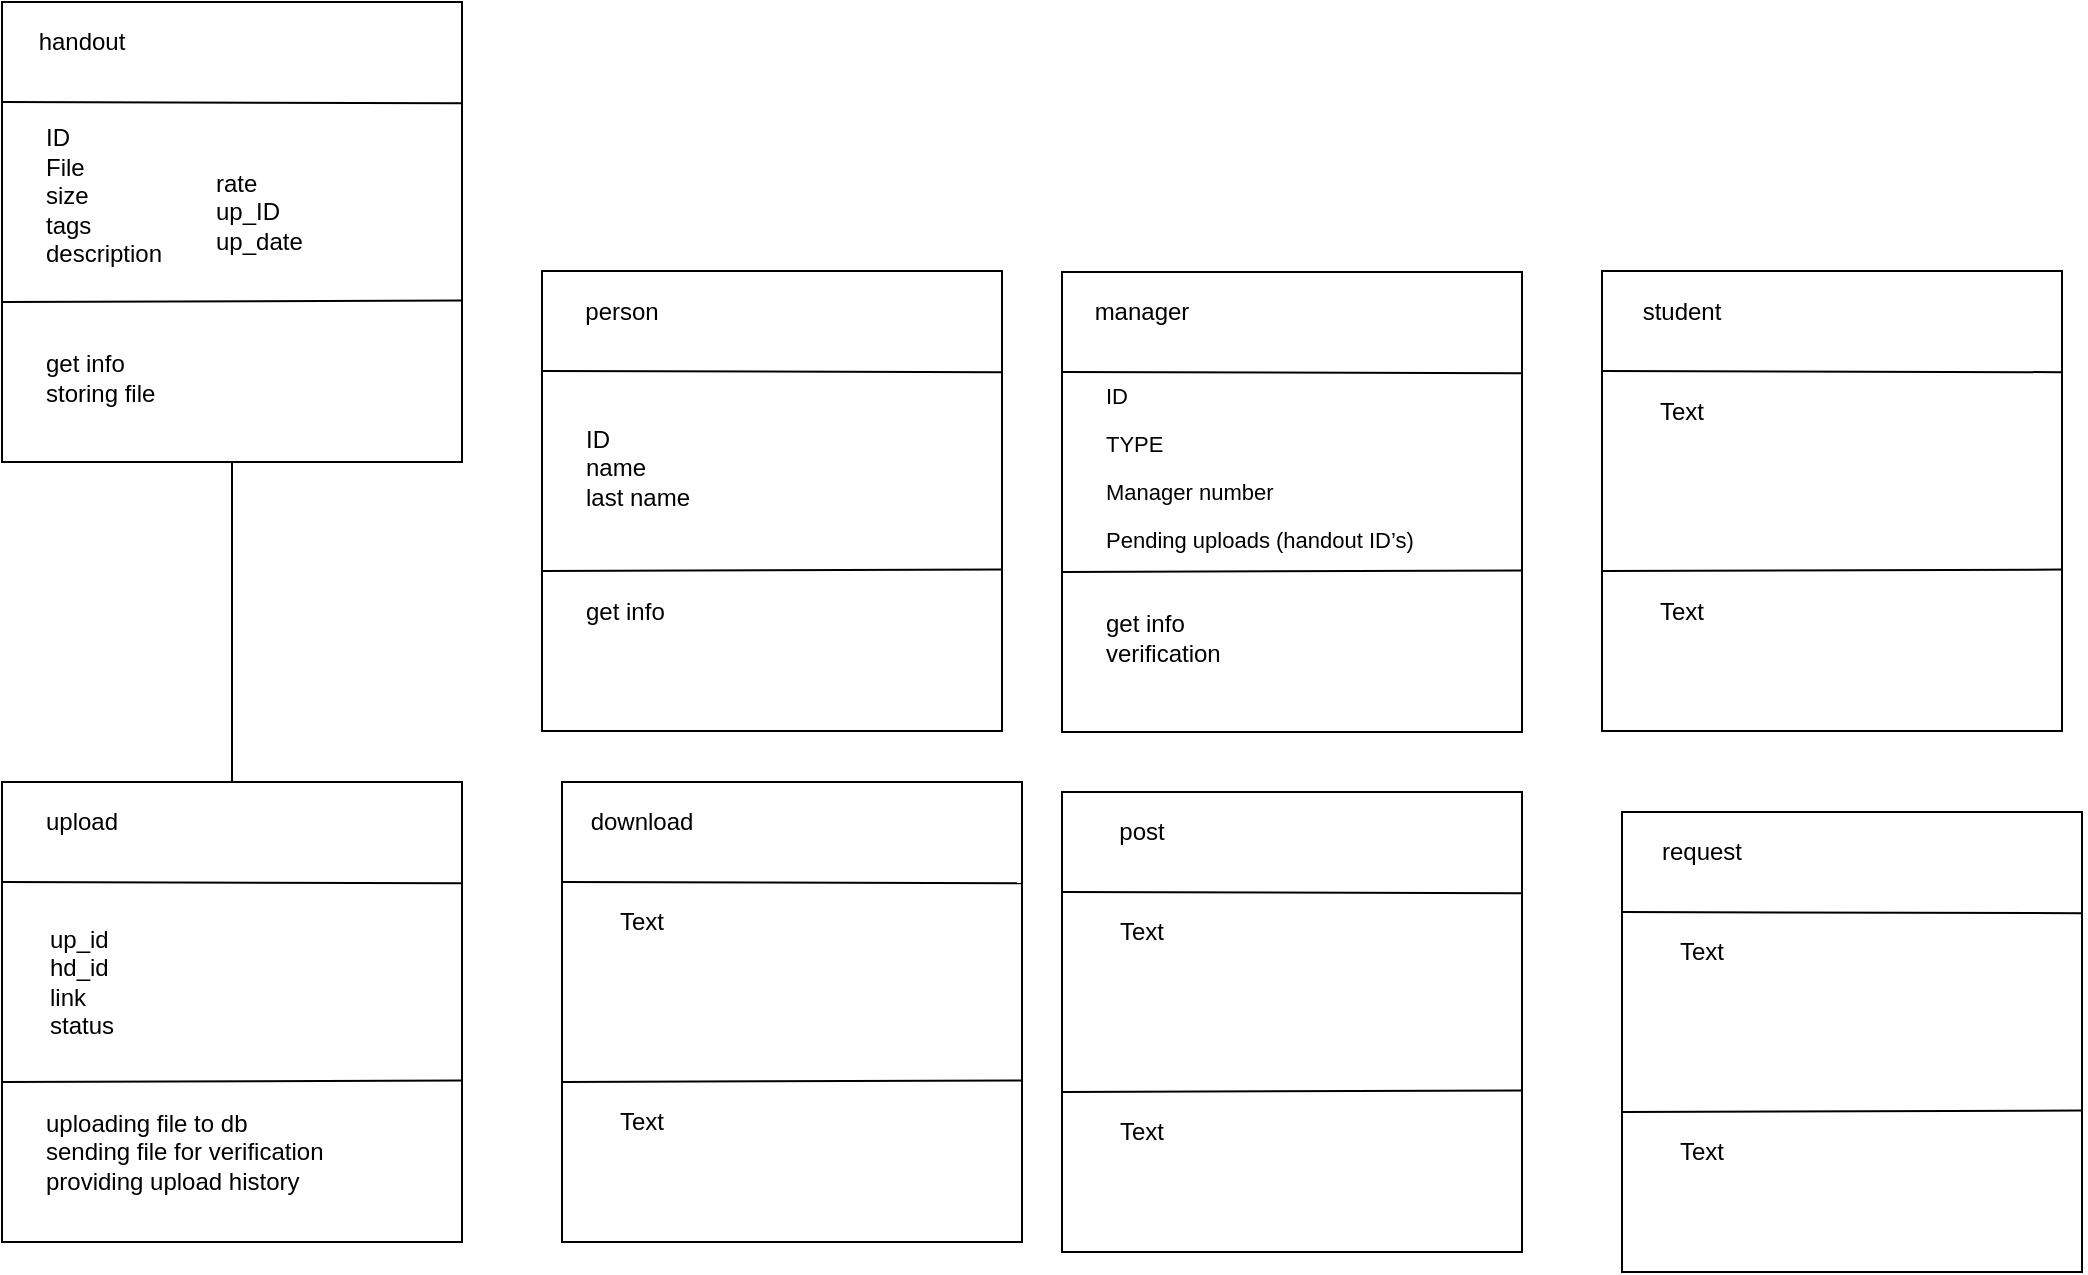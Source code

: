 <mxfile version="10.6.5" type="github"><diagram id="x0Y6FwCum36_pFBedUu7" name="Page-1"><mxGraphModel dx="1080" dy="1545" grid="1" gridSize="10" guides="1" tooltips="1" connect="1" arrows="1" fold="1" page="1" pageScale="1" pageWidth="1400" pageHeight="850" math="0" shadow="0"><root><mxCell id="0"/><mxCell id="1" parent="0"/><mxCell id="NPQ8uy8gYID_hzOmiEO4-10" value="" style="whiteSpace=wrap;html=1;aspect=fixed;" vertex="1" parent="1"><mxGeometry x="280" y="140" width="230" height="230" as="geometry"/></mxCell><mxCell id="NPQ8uy8gYID_hzOmiEO4-13" value="" style="endArrow=none;html=1;entryX=1.001;entryY=0.649;entryDx=0;entryDy=0;exitX=0;exitY=0.25;exitDx=0;exitDy=0;entryPerimeter=0;" edge="1" parent="1" target="NPQ8uy8gYID_hzOmiEO4-10"><mxGeometry width="50" height="50" relative="1" as="geometry"><mxPoint x="280" y="290" as="sourcePoint"/><mxPoint x="490" y="290" as="targetPoint"/></mxGeometry></mxCell><mxCell id="NPQ8uy8gYID_hzOmiEO4-14" value="" style="endArrow=none;html=1;entryX=1.001;entryY=0.22;entryDx=0;entryDy=0;exitX=0;exitY=0.25;exitDx=0;exitDy=0;entryPerimeter=0;" edge="1" parent="1" target="NPQ8uy8gYID_hzOmiEO4-10"><mxGeometry width="50" height="50" relative="1" as="geometry"><mxPoint x="280" y="190" as="sourcePoint"/><mxPoint x="490" y="190" as="targetPoint"/></mxGeometry></mxCell><mxCell id="NPQ8uy8gYID_hzOmiEO4-42" value="download" style="text;html=1;strokeColor=none;fillColor=none;align=center;verticalAlign=middle;whiteSpace=wrap;rounded=0;" vertex="1" parent="1"><mxGeometry x="300" y="150" width="40" height="20" as="geometry"/></mxCell><mxCell id="NPQ8uy8gYID_hzOmiEO4-43" value="Text" style="text;html=1;strokeColor=none;fillColor=none;align=center;verticalAlign=middle;whiteSpace=wrap;rounded=0;" vertex="1" parent="1"><mxGeometry x="300" y="200" width="40" height="20" as="geometry"/></mxCell><mxCell id="NPQ8uy8gYID_hzOmiEO4-44" value="Text" style="text;html=1;strokeColor=none;fillColor=none;align=center;verticalAlign=middle;whiteSpace=wrap;rounded=0;" vertex="1" parent="1"><mxGeometry x="300" y="300" width="40" height="20" as="geometry"/></mxCell><mxCell id="NPQ8uy8gYID_hzOmiEO4-45" value="" style="whiteSpace=wrap;html=1;aspect=fixed;" vertex="1" parent="1"><mxGeometry y="140" width="230" height="230" as="geometry"/></mxCell><mxCell id="NPQ8uy8gYID_hzOmiEO4-46" value="" style="endArrow=none;html=1;entryX=1.001;entryY=0.649;entryDx=0;entryDy=0;exitX=0;exitY=0.25;exitDx=0;exitDy=0;entryPerimeter=0;" edge="1" target="NPQ8uy8gYID_hzOmiEO4-45" parent="1"><mxGeometry width="50" height="50" relative="1" as="geometry"><mxPoint y="290" as="sourcePoint"/><mxPoint x="210" y="290" as="targetPoint"/></mxGeometry></mxCell><mxCell id="NPQ8uy8gYID_hzOmiEO4-47" value="" style="endArrow=none;html=1;entryX=1.001;entryY=0.22;entryDx=0;entryDy=0;exitX=0;exitY=0.25;exitDx=0;exitDy=0;entryPerimeter=0;" edge="1" target="NPQ8uy8gYID_hzOmiEO4-45" parent="1"><mxGeometry width="50" height="50" relative="1" as="geometry"><mxPoint y="190" as="sourcePoint"/><mxPoint x="210" y="190" as="targetPoint"/></mxGeometry></mxCell><mxCell id="NPQ8uy8gYID_hzOmiEO4-48" value="upload" style="text;html=1;strokeColor=none;fillColor=none;align=center;verticalAlign=middle;whiteSpace=wrap;rounded=0;" vertex="1" parent="1"><mxGeometry x="20" y="150" width="40" height="20" as="geometry"/></mxCell><mxCell id="NPQ8uy8gYID_hzOmiEO4-49" value="&lt;div style=&quot;text-align: left&quot;&gt;&lt;span&gt;up_id&lt;/span&gt;&lt;/div&gt;&lt;div style=&quot;text-align: left&quot;&gt;&lt;span&gt;hd_id&lt;/span&gt;&lt;/div&gt;&lt;div style=&quot;text-align: left&quot;&gt;&lt;span&gt;link&lt;/span&gt;&lt;/div&gt;&lt;div style=&quot;text-align: left&quot;&gt;&lt;span&gt;status&lt;/span&gt;&lt;/div&gt;" style="text;html=1;strokeColor=none;fillColor=none;align=center;verticalAlign=middle;whiteSpace=wrap;rounded=0;" vertex="1" parent="1"><mxGeometry x="20" y="200" width="40" height="80" as="geometry"/></mxCell><mxCell id="NPQ8uy8gYID_hzOmiEO4-50" value="uploading file to db&lt;br&gt;sending file for verification&amp;nbsp;&lt;br&gt;providing upload history&amp;nbsp;&lt;br&gt;" style="text;html=1;strokeColor=none;fillColor=none;align=left;verticalAlign=middle;whiteSpace=wrap;rounded=0;" vertex="1" parent="1"><mxGeometry x="20" y="300" width="190" height="50" as="geometry"/></mxCell><mxCell id="NPQ8uy8gYID_hzOmiEO4-51" value="" style="whiteSpace=wrap;html=1;aspect=fixed;" vertex="1" parent="1"><mxGeometry x="270" y="-115.5" width="230" height="230" as="geometry"/></mxCell><mxCell id="NPQ8uy8gYID_hzOmiEO4-52" value="" style="endArrow=none;html=1;entryX=1.001;entryY=0.649;entryDx=0;entryDy=0;exitX=0;exitY=0.25;exitDx=0;exitDy=0;entryPerimeter=0;" edge="1" target="NPQ8uy8gYID_hzOmiEO4-51" parent="1"><mxGeometry width="50" height="50" relative="1" as="geometry"><mxPoint x="270" y="34.5" as="sourcePoint"/><mxPoint x="480" y="34.5" as="targetPoint"/></mxGeometry></mxCell><mxCell id="NPQ8uy8gYID_hzOmiEO4-53" value="" style="endArrow=none;html=1;entryX=1.001;entryY=0.22;entryDx=0;entryDy=0;exitX=0;exitY=0.25;exitDx=0;exitDy=0;entryPerimeter=0;" edge="1" target="NPQ8uy8gYID_hzOmiEO4-51" parent="1"><mxGeometry width="50" height="50" relative="1" as="geometry"><mxPoint x="270" y="-65.5" as="sourcePoint"/><mxPoint x="480" y="-65.5" as="targetPoint"/></mxGeometry></mxCell><mxCell id="NPQ8uy8gYID_hzOmiEO4-54" value="person" style="text;html=1;strokeColor=none;fillColor=none;align=center;verticalAlign=middle;whiteSpace=wrap;rounded=0;" vertex="1" parent="1"><mxGeometry x="290" y="-105.5" width="40" height="20" as="geometry"/></mxCell><mxCell id="NPQ8uy8gYID_hzOmiEO4-55" value="ID&lt;br&gt;name&amp;nbsp;&lt;br&gt;last name&lt;br&gt;" style="text;html=1;strokeColor=none;fillColor=none;align=left;verticalAlign=middle;whiteSpace=wrap;rounded=0;" vertex="1" parent="1"><mxGeometry x="290" y="-55" width="70" height="75" as="geometry"/></mxCell><mxCell id="NPQ8uy8gYID_hzOmiEO4-56" value="get info&amp;nbsp;" style="text;html=1;strokeColor=none;fillColor=none;align=left;verticalAlign=middle;whiteSpace=wrap;rounded=0;" vertex="1" parent="1"><mxGeometry x="290" y="45" width="90" height="20" as="geometry"/></mxCell><mxCell id="NPQ8uy8gYID_hzOmiEO4-57" value="" style="whiteSpace=wrap;html=1;aspect=fixed;" vertex="1" parent="1"><mxGeometry y="-250" width="230" height="230" as="geometry"/></mxCell><mxCell id="NPQ8uy8gYID_hzOmiEO4-58" value="" style="endArrow=none;html=1;entryX=1.001;entryY=0.649;entryDx=0;entryDy=0;exitX=0;exitY=0.25;exitDx=0;exitDy=0;entryPerimeter=0;" edge="1" target="NPQ8uy8gYID_hzOmiEO4-57" parent="1"><mxGeometry width="50" height="50" relative="1" as="geometry"><mxPoint y="-100" as="sourcePoint"/><mxPoint x="210" y="-100" as="targetPoint"/></mxGeometry></mxCell><mxCell id="NPQ8uy8gYID_hzOmiEO4-59" value="" style="endArrow=none;html=1;entryX=1.001;entryY=0.22;entryDx=0;entryDy=0;exitX=0;exitY=0.25;exitDx=0;exitDy=0;entryPerimeter=0;" edge="1" target="NPQ8uy8gYID_hzOmiEO4-57" parent="1"><mxGeometry width="50" height="50" relative="1" as="geometry"><mxPoint y="-200" as="sourcePoint"/><mxPoint x="210" y="-200" as="targetPoint"/></mxGeometry></mxCell><mxCell id="NPQ8uy8gYID_hzOmiEO4-60" value="handout" style="text;html=1;strokeColor=none;fillColor=none;align=center;verticalAlign=middle;whiteSpace=wrap;rounded=0;" vertex="1" parent="1"><mxGeometry x="20" y="-240" width="40" height="20" as="geometry"/></mxCell><mxCell id="NPQ8uy8gYID_hzOmiEO4-61" value="ID&amp;nbsp;&lt;br&gt;File&amp;nbsp;&lt;br&gt;size&amp;nbsp;&lt;br&gt;tags&amp;nbsp;&lt;br&gt;description&lt;br&gt;&lt;br&gt;" style="text;html=1;strokeColor=none;fillColor=none;align=left;verticalAlign=middle;whiteSpace=wrap;rounded=0;" vertex="1" parent="1"><mxGeometry x="20" y="-189.5" width="40" height="86" as="geometry"/></mxCell><mxCell id="NPQ8uy8gYID_hzOmiEO4-62" value="get info&lt;br&gt;storing file&amp;nbsp;&lt;br&gt;" style="text;html=1;strokeColor=none;fillColor=none;align=left;verticalAlign=middle;whiteSpace=wrap;rounded=0;" vertex="1" parent="1"><mxGeometry x="20" y="-89.5" width="100" height="55" as="geometry"/></mxCell><mxCell id="NPQ8uy8gYID_hzOmiEO4-63" value="" style="whiteSpace=wrap;html=1;aspect=fixed;" vertex="1" parent="1"><mxGeometry x="530" y="-115" width="230" height="230" as="geometry"/></mxCell><mxCell id="NPQ8uy8gYID_hzOmiEO4-64" value="" style="endArrow=none;html=1;entryX=1.001;entryY=0.649;entryDx=0;entryDy=0;exitX=0;exitY=0.25;exitDx=0;exitDy=0;entryPerimeter=0;" edge="1" target="NPQ8uy8gYID_hzOmiEO4-63" parent="1"><mxGeometry width="50" height="50" relative="1" as="geometry"><mxPoint x="530" y="35" as="sourcePoint"/><mxPoint x="740" y="35" as="targetPoint"/></mxGeometry></mxCell><mxCell id="NPQ8uy8gYID_hzOmiEO4-65" value="" style="endArrow=none;html=1;entryX=1.001;entryY=0.22;entryDx=0;entryDy=0;exitX=0;exitY=0.25;exitDx=0;exitDy=0;entryPerimeter=0;" edge="1" target="NPQ8uy8gYID_hzOmiEO4-63" parent="1"><mxGeometry width="50" height="50" relative="1" as="geometry"><mxPoint x="530" y="-65" as="sourcePoint"/><mxPoint x="740" y="-65" as="targetPoint"/></mxGeometry></mxCell><mxCell id="NPQ8uy8gYID_hzOmiEO4-66" value="manager" style="text;html=1;strokeColor=none;fillColor=none;align=center;verticalAlign=middle;whiteSpace=wrap;rounded=0;" vertex="1" parent="1"><mxGeometry x="550" y="-105" width="40" height="20" as="geometry"/></mxCell><mxCell id="NPQ8uy8gYID_hzOmiEO4-67" value="&lt;p style=&quot;font-size: 11px;&quot;&gt;ID&lt;/p&gt;&lt;p style=&quot;font-size: 11px;&quot;&gt;&lt;span style=&quot;font-size: 11px;&quot;&gt;TYPE&lt;/span&gt;&lt;/p&gt;&lt;p style=&quot;font-size: 11px;&quot;&gt;Manager number&lt;/p&gt;&lt;p style=&quot;font-size: 11px;&quot;&gt;&lt;span style=&quot;font-size: 11px;&quot;&gt;Pending uploads (handout ID’s)&lt;/span&gt;&lt;/p&gt;" style="text;html=1;strokeColor=none;fillColor=none;align=left;verticalAlign=middle;whiteSpace=wrap;rounded=0;fontSize=11;" vertex="1" parent="1"><mxGeometry x="550" y="-55" width="180" height="75" as="geometry"/></mxCell><mxCell id="NPQ8uy8gYID_hzOmiEO4-68" value="get info&lt;br&gt;verification&amp;nbsp;&amp;nbsp;" style="text;html=1;strokeColor=none;fillColor=none;align=left;verticalAlign=middle;whiteSpace=wrap;rounded=0;" vertex="1" parent="1"><mxGeometry x="550" y="45" width="150" height="45" as="geometry"/></mxCell><mxCell id="NPQ8uy8gYID_hzOmiEO4-71" value="" style="whiteSpace=wrap;html=1;aspect=fixed;" vertex="1" parent="1"><mxGeometry x="800" y="-115.5" width="230" height="230" as="geometry"/></mxCell><mxCell id="NPQ8uy8gYID_hzOmiEO4-72" value="" style="endArrow=none;html=1;entryX=1.001;entryY=0.649;entryDx=0;entryDy=0;exitX=0;exitY=0.25;exitDx=0;exitDy=0;entryPerimeter=0;" edge="1" target="NPQ8uy8gYID_hzOmiEO4-71" parent="1"><mxGeometry width="50" height="50" relative="1" as="geometry"><mxPoint x="800" y="34.5" as="sourcePoint"/><mxPoint x="1010" y="34.5" as="targetPoint"/></mxGeometry></mxCell><mxCell id="NPQ8uy8gYID_hzOmiEO4-73" value="" style="endArrow=none;html=1;entryX=1.001;entryY=0.22;entryDx=0;entryDy=0;exitX=0;exitY=0.25;exitDx=0;exitDy=0;entryPerimeter=0;" edge="1" target="NPQ8uy8gYID_hzOmiEO4-71" parent="1"><mxGeometry width="50" height="50" relative="1" as="geometry"><mxPoint x="800" y="-65.5" as="sourcePoint"/><mxPoint x="1010" y="-65.5" as="targetPoint"/></mxGeometry></mxCell><mxCell id="NPQ8uy8gYID_hzOmiEO4-74" value="student" style="text;html=1;strokeColor=none;fillColor=none;align=center;verticalAlign=middle;whiteSpace=wrap;rounded=0;" vertex="1" parent="1"><mxGeometry x="820" y="-105.5" width="40" height="20" as="geometry"/></mxCell><mxCell id="NPQ8uy8gYID_hzOmiEO4-75" value="Text" style="text;html=1;strokeColor=none;fillColor=none;align=center;verticalAlign=middle;whiteSpace=wrap;rounded=0;" vertex="1" parent="1"><mxGeometry x="820" y="-55.5" width="40" height="20" as="geometry"/></mxCell><mxCell id="NPQ8uy8gYID_hzOmiEO4-76" value="Text" style="text;html=1;strokeColor=none;fillColor=none;align=center;verticalAlign=middle;whiteSpace=wrap;rounded=0;" vertex="1" parent="1"><mxGeometry x="820" y="44.5" width="40" height="20" as="geometry"/></mxCell><mxCell id="NPQ8uy8gYID_hzOmiEO4-77" value="" style="whiteSpace=wrap;html=1;aspect=fixed;" vertex="1" parent="1"><mxGeometry x="530" y="145" width="230" height="230" as="geometry"/></mxCell><mxCell id="NPQ8uy8gYID_hzOmiEO4-78" value="" style="endArrow=none;html=1;entryX=1.001;entryY=0.649;entryDx=0;entryDy=0;exitX=0;exitY=0.25;exitDx=0;exitDy=0;entryPerimeter=0;" edge="1" target="NPQ8uy8gYID_hzOmiEO4-77" parent="1"><mxGeometry width="50" height="50" relative="1" as="geometry"><mxPoint x="530.0" y="295" as="sourcePoint"/><mxPoint x="740" y="295" as="targetPoint"/></mxGeometry></mxCell><mxCell id="NPQ8uy8gYID_hzOmiEO4-79" value="" style="endArrow=none;html=1;entryX=1.001;entryY=0.22;entryDx=0;entryDy=0;exitX=0;exitY=0.25;exitDx=0;exitDy=0;entryPerimeter=0;" edge="1" target="NPQ8uy8gYID_hzOmiEO4-77" parent="1"><mxGeometry width="50" height="50" relative="1" as="geometry"><mxPoint x="530.0" y="195" as="sourcePoint"/><mxPoint x="740" y="195" as="targetPoint"/></mxGeometry></mxCell><mxCell id="NPQ8uy8gYID_hzOmiEO4-80" value="post" style="text;html=1;strokeColor=none;fillColor=none;align=center;verticalAlign=middle;whiteSpace=wrap;rounded=0;" vertex="1" parent="1"><mxGeometry x="550" y="155" width="40" height="20" as="geometry"/></mxCell><mxCell id="NPQ8uy8gYID_hzOmiEO4-81" value="Text" style="text;html=1;strokeColor=none;fillColor=none;align=center;verticalAlign=middle;whiteSpace=wrap;rounded=0;" vertex="1" parent="1"><mxGeometry x="550" y="205" width="40" height="20" as="geometry"/></mxCell><mxCell id="NPQ8uy8gYID_hzOmiEO4-82" value="Text" style="text;html=1;strokeColor=none;fillColor=none;align=center;verticalAlign=middle;whiteSpace=wrap;rounded=0;" vertex="1" parent="1"><mxGeometry x="550" y="305" width="40" height="20" as="geometry"/></mxCell><mxCell id="NPQ8uy8gYID_hzOmiEO4-88" value="" style="whiteSpace=wrap;html=1;aspect=fixed;" vertex="1" parent="1"><mxGeometry x="810" y="155" width="230" height="230" as="geometry"/></mxCell><mxCell id="NPQ8uy8gYID_hzOmiEO4-89" value="" style="endArrow=none;html=1;entryX=1.001;entryY=0.649;entryDx=0;entryDy=0;exitX=0;exitY=0.25;exitDx=0;exitDy=0;entryPerimeter=0;" edge="1" target="NPQ8uy8gYID_hzOmiEO4-88" parent="1"><mxGeometry width="50" height="50" relative="1" as="geometry"><mxPoint x="810" y="305.0" as="sourcePoint"/><mxPoint x="1020" y="305" as="targetPoint"/></mxGeometry></mxCell><mxCell id="NPQ8uy8gYID_hzOmiEO4-90" value="" style="endArrow=none;html=1;entryX=1.001;entryY=0.22;entryDx=0;entryDy=0;exitX=0;exitY=0.25;exitDx=0;exitDy=0;entryPerimeter=0;" edge="1" target="NPQ8uy8gYID_hzOmiEO4-88" parent="1"><mxGeometry width="50" height="50" relative="1" as="geometry"><mxPoint x="810" y="205.0" as="sourcePoint"/><mxPoint x="1020" y="205" as="targetPoint"/></mxGeometry></mxCell><mxCell id="NPQ8uy8gYID_hzOmiEO4-91" value="request" style="text;html=1;strokeColor=none;fillColor=none;align=center;verticalAlign=middle;whiteSpace=wrap;rounded=0;" vertex="1" parent="1"><mxGeometry x="830" y="165" width="40" height="20" as="geometry"/></mxCell><mxCell id="NPQ8uy8gYID_hzOmiEO4-92" value="Text" style="text;html=1;strokeColor=none;fillColor=none;align=center;verticalAlign=middle;whiteSpace=wrap;rounded=0;" vertex="1" parent="1"><mxGeometry x="830" y="215" width="40" height="20" as="geometry"/></mxCell><mxCell id="NPQ8uy8gYID_hzOmiEO4-93" value="Text" style="text;html=1;strokeColor=none;fillColor=none;align=center;verticalAlign=middle;whiteSpace=wrap;rounded=0;" vertex="1" parent="1"><mxGeometry x="830" y="315" width="40" height="20" as="geometry"/></mxCell><mxCell id="NPQ8uy8gYID_hzOmiEO4-94" value="rate&lt;br&gt;up_ID&lt;br&gt;up_date&amp;nbsp;&lt;br&gt;" style="text;html=1;strokeColor=none;fillColor=none;align=left;verticalAlign=middle;whiteSpace=wrap;rounded=0;" vertex="1" parent="1"><mxGeometry x="105" y="-188" width="40" height="86" as="geometry"/></mxCell><mxCell id="NPQ8uy8gYID_hzOmiEO4-97" value="" style="endArrow=none;html=1;entryX=0.5;entryY=1;entryDx=0;entryDy=0;" edge="1" parent="1" source="NPQ8uy8gYID_hzOmiEO4-45" target="NPQ8uy8gYID_hzOmiEO4-57"><mxGeometry width="50" height="50" relative="1" as="geometry"><mxPoint x="10" y="460" as="sourcePoint"/><mxPoint x="60" y="410" as="targetPoint"/></mxGeometry></mxCell></root></mxGraphModel></diagram></mxfile>